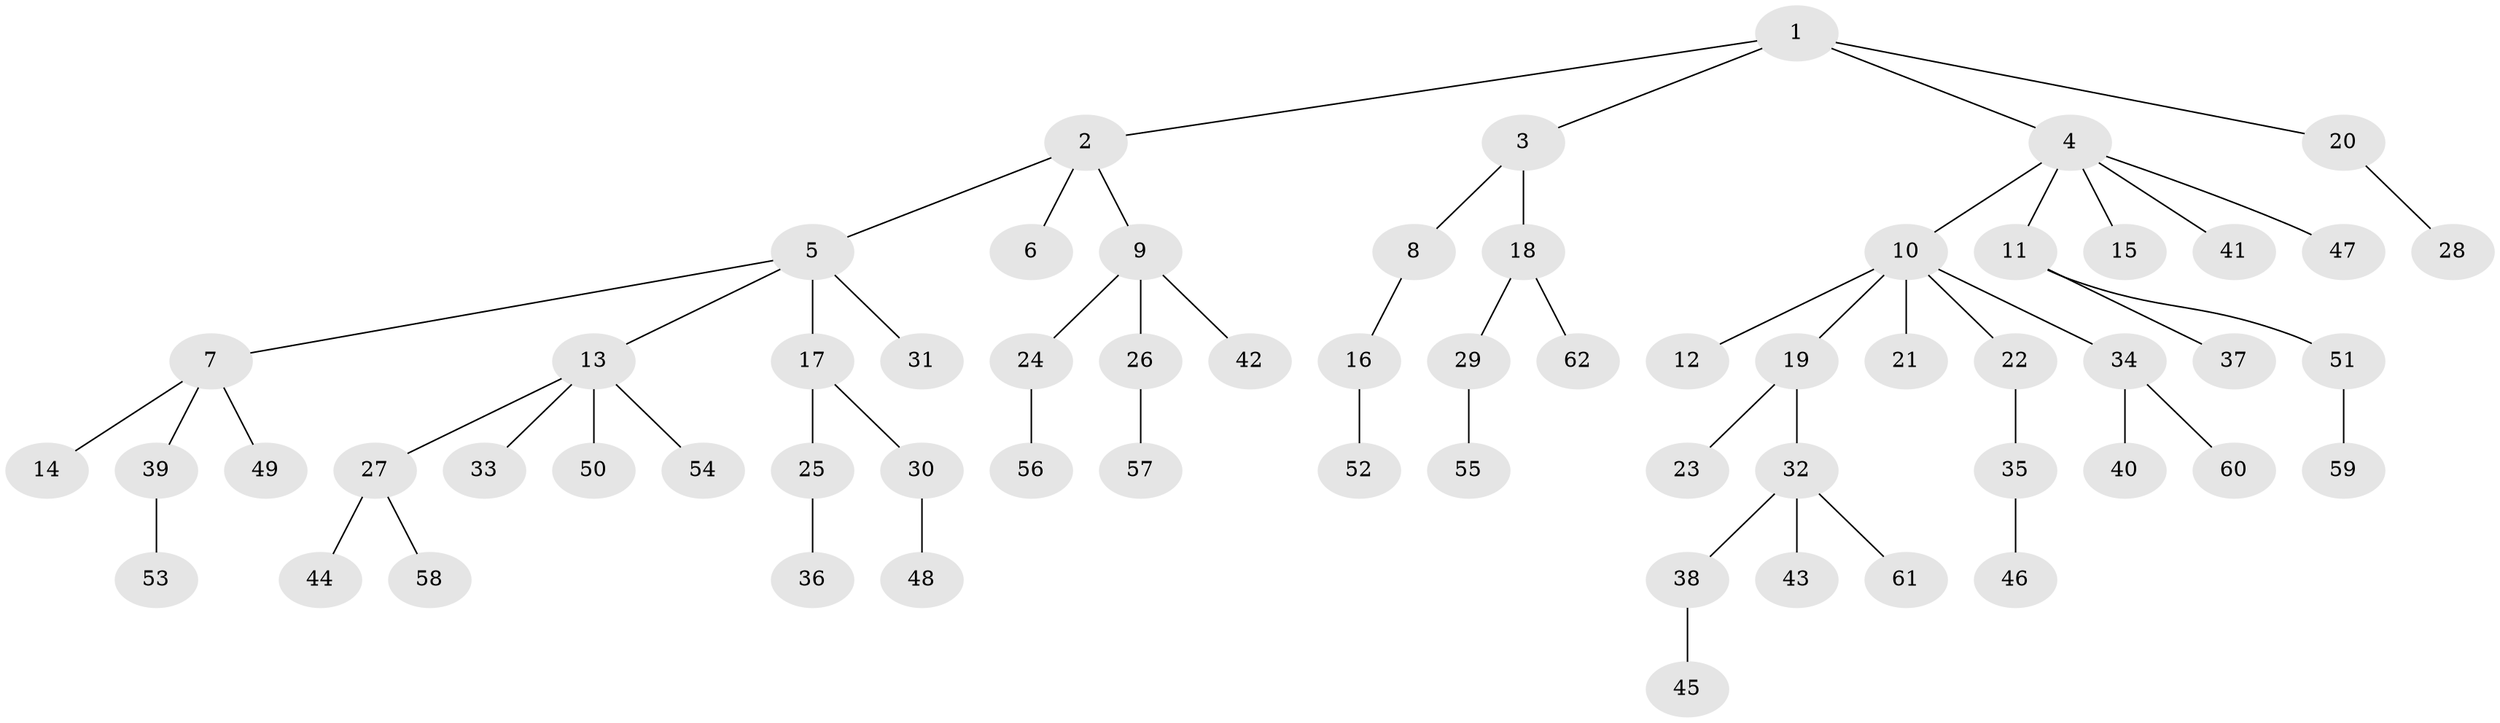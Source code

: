 // coarse degree distribution, {4: 0.07894736842105263, 3: 0.15789473684210525, 2: 0.18421052631578946, 5: 0.05263157894736842, 1: 0.5263157894736842}
// Generated by graph-tools (version 1.1) at 2025/37/03/04/25 23:37:29]
// undirected, 62 vertices, 61 edges
graph export_dot {
  node [color=gray90,style=filled];
  1;
  2;
  3;
  4;
  5;
  6;
  7;
  8;
  9;
  10;
  11;
  12;
  13;
  14;
  15;
  16;
  17;
  18;
  19;
  20;
  21;
  22;
  23;
  24;
  25;
  26;
  27;
  28;
  29;
  30;
  31;
  32;
  33;
  34;
  35;
  36;
  37;
  38;
  39;
  40;
  41;
  42;
  43;
  44;
  45;
  46;
  47;
  48;
  49;
  50;
  51;
  52;
  53;
  54;
  55;
  56;
  57;
  58;
  59;
  60;
  61;
  62;
  1 -- 2;
  1 -- 3;
  1 -- 4;
  1 -- 20;
  2 -- 5;
  2 -- 6;
  2 -- 9;
  3 -- 8;
  3 -- 18;
  4 -- 10;
  4 -- 11;
  4 -- 15;
  4 -- 41;
  4 -- 47;
  5 -- 7;
  5 -- 13;
  5 -- 17;
  5 -- 31;
  7 -- 14;
  7 -- 39;
  7 -- 49;
  8 -- 16;
  9 -- 24;
  9 -- 26;
  9 -- 42;
  10 -- 12;
  10 -- 19;
  10 -- 21;
  10 -- 22;
  10 -- 34;
  11 -- 37;
  11 -- 51;
  13 -- 27;
  13 -- 33;
  13 -- 50;
  13 -- 54;
  16 -- 52;
  17 -- 25;
  17 -- 30;
  18 -- 29;
  18 -- 62;
  19 -- 23;
  19 -- 32;
  20 -- 28;
  22 -- 35;
  24 -- 56;
  25 -- 36;
  26 -- 57;
  27 -- 44;
  27 -- 58;
  29 -- 55;
  30 -- 48;
  32 -- 38;
  32 -- 43;
  32 -- 61;
  34 -- 40;
  34 -- 60;
  35 -- 46;
  38 -- 45;
  39 -- 53;
  51 -- 59;
}
